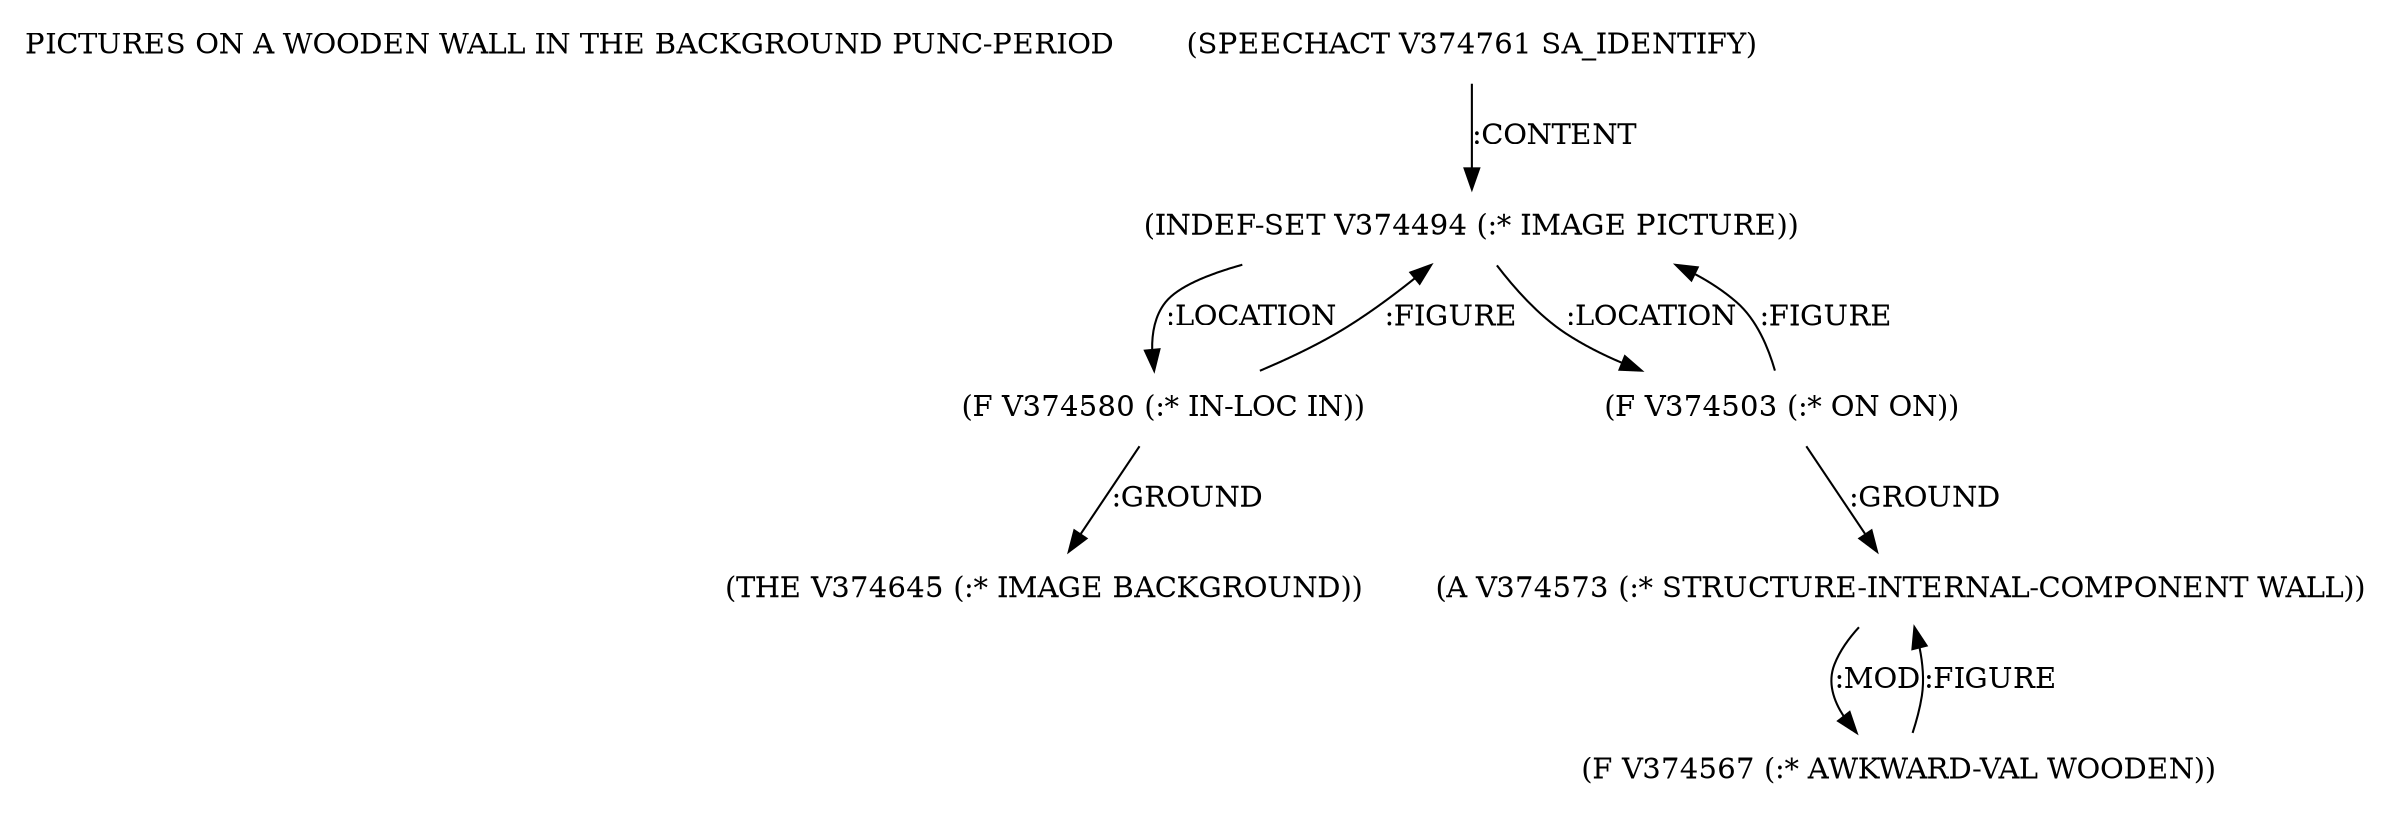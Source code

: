 digraph Terms {
  node [shape=none]
  "PICTURES ON A WOODEN WALL IN THE BACKGROUND PUNC-PERIOD"
  "V374761" [label="(SPEECHACT V374761 SA_IDENTIFY)"]
  "V374761" -> "V374494" [label=":CONTENT"]
  "V374494" [label="(INDEF-SET V374494 (:* IMAGE PICTURE))"]
  "V374494" -> "V374580" [label=":LOCATION"]
  "V374494" -> "V374503" [label=":LOCATION"]
  "V374503" [label="(F V374503 (:* ON ON))"]
  "V374503" -> "V374573" [label=":GROUND"]
  "V374503" -> "V374494" [label=":FIGURE"]
  "V374573" [label="(A V374573 (:* STRUCTURE-INTERNAL-COMPONENT WALL))"]
  "V374573" -> "V374567" [label=":MOD"]
  "V374567" [label="(F V374567 (:* AWKWARD-VAL WOODEN))"]
  "V374567" -> "V374573" [label=":FIGURE"]
  "V374580" [label="(F V374580 (:* IN-LOC IN))"]
  "V374580" -> "V374645" [label=":GROUND"]
  "V374580" -> "V374494" [label=":FIGURE"]
  "V374645" [label="(THE V374645 (:* IMAGE BACKGROUND))"]
}

